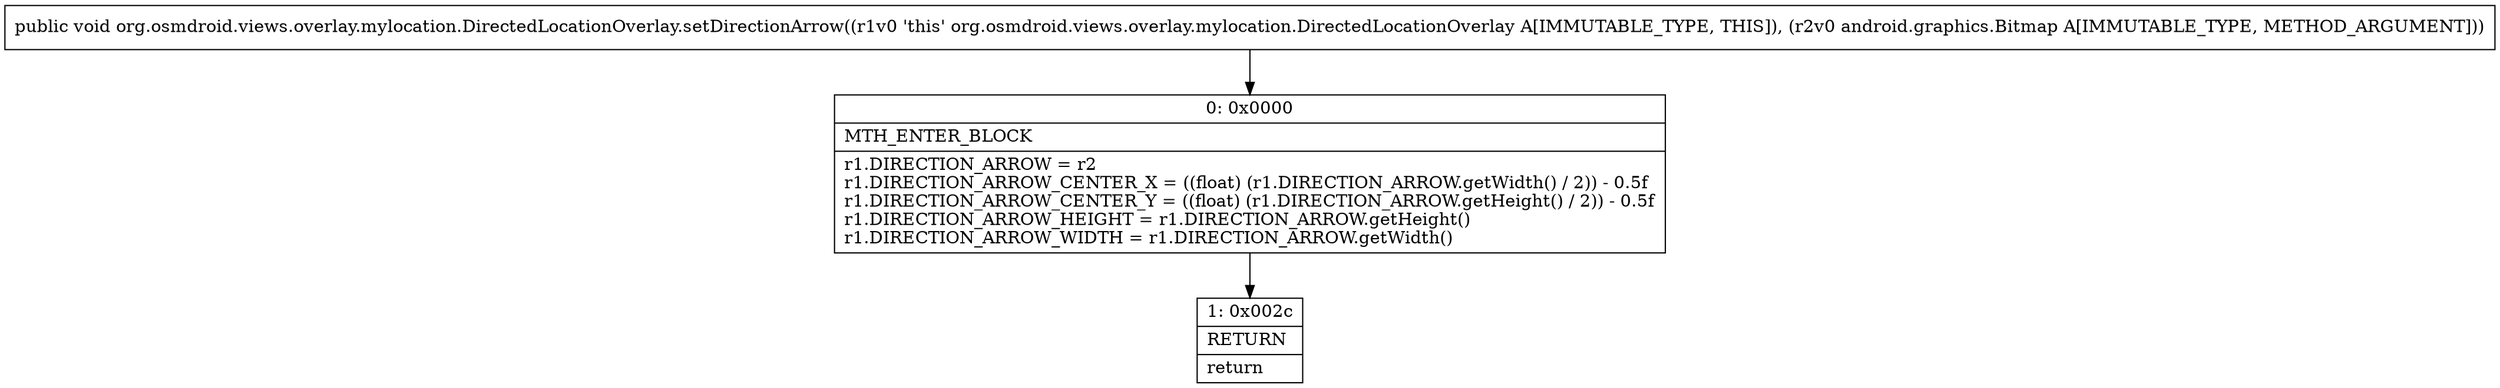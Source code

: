 digraph "CFG fororg.osmdroid.views.overlay.mylocation.DirectedLocationOverlay.setDirectionArrow(Landroid\/graphics\/Bitmap;)V" {
Node_0 [shape=record,label="{0\:\ 0x0000|MTH_ENTER_BLOCK\l|r1.DIRECTION_ARROW = r2\lr1.DIRECTION_ARROW_CENTER_X = ((float) (r1.DIRECTION_ARROW.getWidth() \/ 2)) \- 0.5f\lr1.DIRECTION_ARROW_CENTER_Y = ((float) (r1.DIRECTION_ARROW.getHeight() \/ 2)) \- 0.5f\lr1.DIRECTION_ARROW_HEIGHT = r1.DIRECTION_ARROW.getHeight()\lr1.DIRECTION_ARROW_WIDTH = r1.DIRECTION_ARROW.getWidth()\l}"];
Node_1 [shape=record,label="{1\:\ 0x002c|RETURN\l|return\l}"];
MethodNode[shape=record,label="{public void org.osmdroid.views.overlay.mylocation.DirectedLocationOverlay.setDirectionArrow((r1v0 'this' org.osmdroid.views.overlay.mylocation.DirectedLocationOverlay A[IMMUTABLE_TYPE, THIS]), (r2v0 android.graphics.Bitmap A[IMMUTABLE_TYPE, METHOD_ARGUMENT])) }"];
MethodNode -> Node_0;
Node_0 -> Node_1;
}

